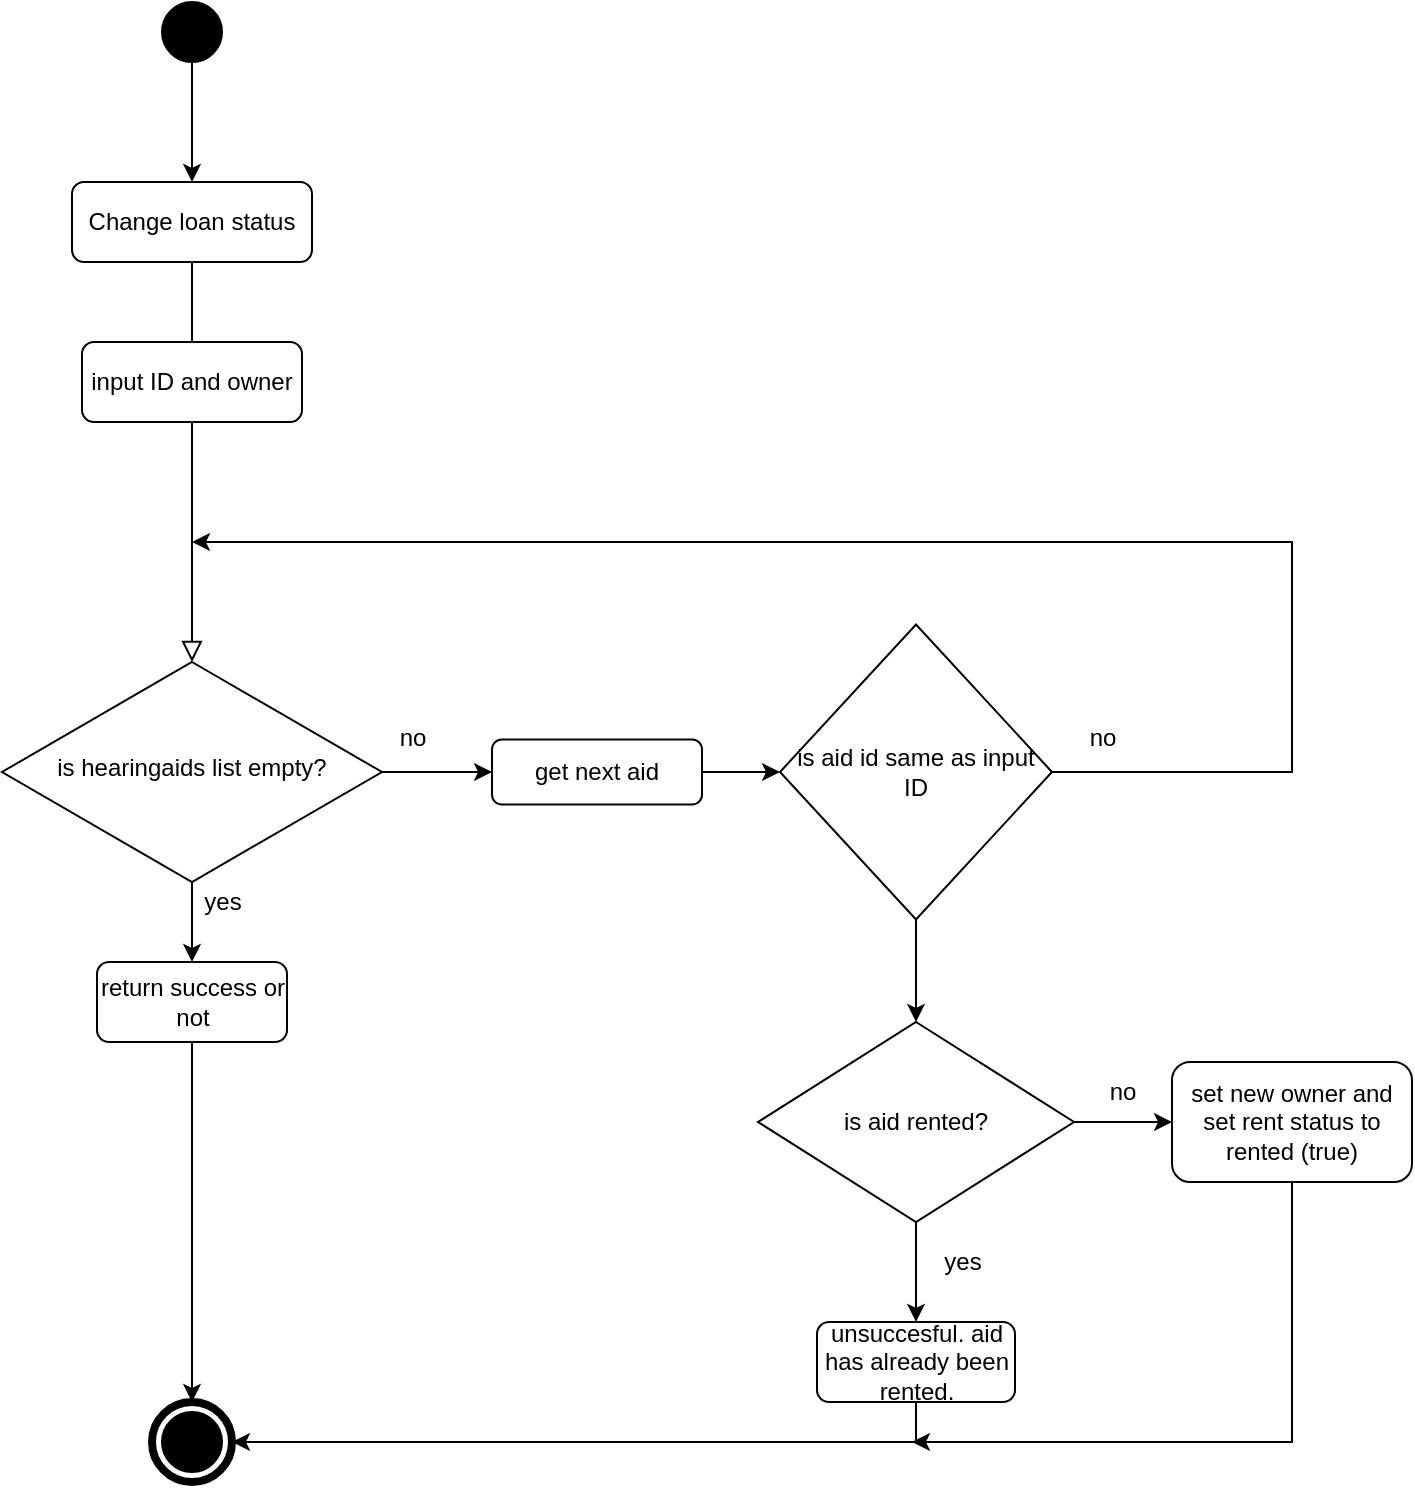 <mxfile version="15.8.7" type="device"><diagram id="C5RBs43oDa-KdzZeNtuy" name="Page-1"><mxGraphModel dx="1102" dy="857" grid="1" gridSize="10" guides="1" tooltips="1" connect="1" arrows="1" fold="1" page="1" pageScale="1" pageWidth="827" pageHeight="1169" math="0" shadow="0"><root><mxCell id="WIyWlLk6GJQsqaUBKTNV-0"/><mxCell id="WIyWlLk6GJQsqaUBKTNV-1" parent="WIyWlLk6GJQsqaUBKTNV-0"/><mxCell id="WIyWlLk6GJQsqaUBKTNV-2" value="" style="rounded=0;html=1;jettySize=auto;orthogonalLoop=1;fontSize=11;endArrow=block;endFill=0;endSize=8;strokeWidth=1;shadow=0;labelBackgroundColor=none;edgeStyle=orthogonalEdgeStyle;startArrow=none;" parent="WIyWlLk6GJQsqaUBKTNV-1" source="LYmrWtZqxE3503KyFAAm-2" target="WIyWlLk6GJQsqaUBKTNV-6" edge="1"><mxGeometry relative="1" as="geometry"><Array as="points"><mxPoint x="200" y="340"/><mxPoint x="200" y="340"/></Array></mxGeometry></mxCell><mxCell id="WIyWlLk6GJQsqaUBKTNV-3" value="Change loan status" style="rounded=1;whiteSpace=wrap;html=1;fontSize=12;glass=0;strokeWidth=1;shadow=0;" parent="WIyWlLk6GJQsqaUBKTNV-1" vertex="1"><mxGeometry x="140" y="130" width="120" height="40" as="geometry"/></mxCell><mxCell id="LYmrWtZqxE3503KyFAAm-31" style="edgeStyle=orthogonalEdgeStyle;rounded=0;orthogonalLoop=1;jettySize=auto;html=1;" edge="1" parent="WIyWlLk6GJQsqaUBKTNV-1" source="WIyWlLk6GJQsqaUBKTNV-6" target="LYmrWtZqxE3503KyFAAm-30"><mxGeometry relative="1" as="geometry"/></mxCell><mxCell id="LYmrWtZqxE3503KyFAAm-42" style="edgeStyle=orthogonalEdgeStyle;rounded=0;orthogonalLoop=1;jettySize=auto;html=1;" edge="1" parent="WIyWlLk6GJQsqaUBKTNV-1" source="WIyWlLk6GJQsqaUBKTNV-6" target="LYmrWtZqxE3503KyFAAm-41"><mxGeometry relative="1" as="geometry"/></mxCell><mxCell id="WIyWlLk6GJQsqaUBKTNV-6" value="is hearingaids list empty?" style="rhombus;whiteSpace=wrap;html=1;shadow=0;fontFamily=Helvetica;fontSize=12;align=center;strokeWidth=1;spacing=6;spacingTop=-4;" parent="WIyWlLk6GJQsqaUBKTNV-1" vertex="1"><mxGeometry x="105" y="370" width="190" height="110" as="geometry"/></mxCell><mxCell id="LYmrWtZqxE3503KyFAAm-1" style="edgeStyle=orthogonalEdgeStyle;rounded=0;orthogonalLoop=1;jettySize=auto;html=1;" edge="1" parent="WIyWlLk6GJQsqaUBKTNV-1" source="LYmrWtZqxE3503KyFAAm-0" target="WIyWlLk6GJQsqaUBKTNV-3"><mxGeometry relative="1" as="geometry"/></mxCell><mxCell id="LYmrWtZqxE3503KyFAAm-0" value="" style="ellipse;whiteSpace=wrap;html=1;aspect=fixed;fillColor=#000000;" vertex="1" parent="WIyWlLk6GJQsqaUBKTNV-1"><mxGeometry x="185" y="40" width="30" height="30" as="geometry"/></mxCell><mxCell id="LYmrWtZqxE3503KyFAAm-2" value="input ID and owner" style="rounded=1;whiteSpace=wrap;html=1;fillColor=#FFFFFF;" vertex="1" parent="WIyWlLk6GJQsqaUBKTNV-1"><mxGeometry x="145" y="210" width="110" height="40" as="geometry"/></mxCell><mxCell id="LYmrWtZqxE3503KyFAAm-3" value="" style="rounded=0;html=1;jettySize=auto;orthogonalLoop=1;fontSize=11;endArrow=none;endFill=0;endSize=8;strokeWidth=1;shadow=0;labelBackgroundColor=none;edgeStyle=orthogonalEdgeStyle;" edge="1" parent="WIyWlLk6GJQsqaUBKTNV-1" source="WIyWlLk6GJQsqaUBKTNV-3" target="LYmrWtZqxE3503KyFAAm-2"><mxGeometry relative="1" as="geometry"><mxPoint x="200" y="170" as="sourcePoint"/><mxPoint x="200" y="440" as="targetPoint"/></mxGeometry></mxCell><mxCell id="LYmrWtZqxE3503KyFAAm-15" style="edgeStyle=orthogonalEdgeStyle;rounded=0;orthogonalLoop=1;jettySize=auto;html=1;" edge="1" parent="WIyWlLk6GJQsqaUBKTNV-1" source="LYmrWtZqxE3503KyFAAm-4"><mxGeometry relative="1" as="geometry"><mxPoint x="200" y="310" as="targetPoint"/><Array as="points"><mxPoint x="750" y="425"/><mxPoint x="750" y="310"/></Array></mxGeometry></mxCell><mxCell id="LYmrWtZqxE3503KyFAAm-51" style="edgeStyle=orthogonalEdgeStyle;rounded=0;orthogonalLoop=1;jettySize=auto;html=1;entryX=0.5;entryY=0;entryDx=0;entryDy=0;" edge="1" parent="WIyWlLk6GJQsqaUBKTNV-1" source="LYmrWtZqxE3503KyFAAm-4" target="LYmrWtZqxE3503KyFAAm-50"><mxGeometry relative="1" as="geometry"/></mxCell><mxCell id="LYmrWtZqxE3503KyFAAm-4" value="is aid id same as input ID" style="rhombus;whiteSpace=wrap;html=1;fillColor=#FFFFFF;" vertex="1" parent="WIyWlLk6GJQsqaUBKTNV-1"><mxGeometry x="494" y="351.25" width="136" height="147.5" as="geometry"/></mxCell><mxCell id="LYmrWtZqxE3503KyFAAm-19" value="no&lt;br&gt;" style="text;html=1;align=center;verticalAlign=middle;resizable=0;points=[];autosize=1;strokeColor=none;fillColor=none;" vertex="1" parent="WIyWlLk6GJQsqaUBKTNV-1"><mxGeometry x="295" y="397.5" width="30" height="20" as="geometry"/></mxCell><mxCell id="LYmrWtZqxE3503KyFAAm-20" value="yes" style="text;html=1;align=center;verticalAlign=middle;resizable=0;points=[];autosize=1;strokeColor=none;fillColor=none;" vertex="1" parent="WIyWlLk6GJQsqaUBKTNV-1"><mxGeometry x="200" y="480" width="30" height="20" as="geometry"/></mxCell><mxCell id="LYmrWtZqxE3503KyFAAm-32" style="edgeStyle=orthogonalEdgeStyle;rounded=0;orthogonalLoop=1;jettySize=auto;html=1;" edge="1" parent="WIyWlLk6GJQsqaUBKTNV-1" source="LYmrWtZqxE3503KyFAAm-30"><mxGeometry relative="1" as="geometry"><mxPoint x="200" y="740" as="targetPoint"/></mxGeometry></mxCell><mxCell id="LYmrWtZqxE3503KyFAAm-30" value="return success or not" style="rounded=1;whiteSpace=wrap;html=1;fillColor=#FFFFFF;" vertex="1" parent="WIyWlLk6GJQsqaUBKTNV-1"><mxGeometry x="152.5" y="520" width="95" height="40" as="geometry"/></mxCell><mxCell id="LYmrWtZqxE3503KyFAAm-35" value="" style="ellipse;whiteSpace=wrap;html=1;aspect=fixed;fillColor=#FFFFFF;strokeWidth=4;" vertex="1" parent="WIyWlLk6GJQsqaUBKTNV-1"><mxGeometry x="180" y="740" width="40" height="40" as="geometry"/></mxCell><mxCell id="LYmrWtZqxE3503KyFAAm-33" value="" style="ellipse;whiteSpace=wrap;html=1;aspect=fixed;fillColor=#000000;" vertex="1" parent="WIyWlLk6GJQsqaUBKTNV-1"><mxGeometry x="185" y="745" width="30" height="30" as="geometry"/></mxCell><mxCell id="LYmrWtZqxE3503KyFAAm-39" value="yes" style="text;html=1;align=center;verticalAlign=middle;resizable=0;points=[];autosize=1;strokeColor=none;fillColor=none;" vertex="1" parent="WIyWlLk6GJQsqaUBKTNV-1"><mxGeometry x="570" y="660" width="30" height="20" as="geometry"/></mxCell><mxCell id="LYmrWtZqxE3503KyFAAm-43" style="edgeStyle=orthogonalEdgeStyle;rounded=0;orthogonalLoop=1;jettySize=auto;html=1;entryX=0;entryY=0.5;entryDx=0;entryDy=0;" edge="1" parent="WIyWlLk6GJQsqaUBKTNV-1" source="LYmrWtZqxE3503KyFAAm-41" target="LYmrWtZqxE3503KyFAAm-4"><mxGeometry relative="1" as="geometry"><mxPoint x="490" y="424" as="targetPoint"/></mxGeometry></mxCell><mxCell id="LYmrWtZqxE3503KyFAAm-41" value="get next aid" style="rounded=1;whiteSpace=wrap;html=1;strokeWidth=1;fillColor=#FFFFFF;" vertex="1" parent="WIyWlLk6GJQsqaUBKTNV-1"><mxGeometry x="350" y="408.75" width="105" height="32.5" as="geometry"/></mxCell><mxCell id="LYmrWtZqxE3503KyFAAm-49" value="no&lt;br&gt;" style="text;html=1;align=center;verticalAlign=middle;resizable=0;points=[];autosize=1;strokeColor=none;fillColor=none;" vertex="1" parent="WIyWlLk6GJQsqaUBKTNV-1"><mxGeometry x="640" y="397.5" width="30" height="20" as="geometry"/></mxCell><mxCell id="LYmrWtZqxE3503KyFAAm-53" style="edgeStyle=orthogonalEdgeStyle;rounded=0;orthogonalLoop=1;jettySize=auto;html=1;entryX=0.5;entryY=0;entryDx=0;entryDy=0;" edge="1" parent="WIyWlLk6GJQsqaUBKTNV-1" source="LYmrWtZqxE3503KyFAAm-50" target="LYmrWtZqxE3503KyFAAm-52"><mxGeometry relative="1" as="geometry"/></mxCell><mxCell id="LYmrWtZqxE3503KyFAAm-55" style="edgeStyle=orthogonalEdgeStyle;rounded=0;orthogonalLoop=1;jettySize=auto;html=1;entryX=0;entryY=0.5;entryDx=0;entryDy=0;" edge="1" parent="WIyWlLk6GJQsqaUBKTNV-1" source="LYmrWtZqxE3503KyFAAm-50" target="LYmrWtZqxE3503KyFAAm-54"><mxGeometry relative="1" as="geometry"/></mxCell><mxCell id="LYmrWtZqxE3503KyFAAm-50" value="is aid rented?" style="rhombus;whiteSpace=wrap;html=1;strokeWidth=1;fillColor=#FFFFFF;" vertex="1" parent="WIyWlLk6GJQsqaUBKTNV-1"><mxGeometry x="483" y="550" width="158" height="100" as="geometry"/></mxCell><mxCell id="LYmrWtZqxE3503KyFAAm-57" style="edgeStyle=orthogonalEdgeStyle;rounded=0;orthogonalLoop=1;jettySize=auto;html=1;entryX=1;entryY=0.5;entryDx=0;entryDy=0;exitX=0.5;exitY=1;exitDx=0;exitDy=0;" edge="1" parent="WIyWlLk6GJQsqaUBKTNV-1" source="LYmrWtZqxE3503KyFAAm-52" target="LYmrWtZqxE3503KyFAAm-35"><mxGeometry relative="1" as="geometry"><mxPoint x="562" y="780" as="targetPoint"/><Array as="points"><mxPoint x="562" y="760"/><mxPoint x="220" y="760"/></Array></mxGeometry></mxCell><mxCell id="LYmrWtZqxE3503KyFAAm-52" value="unsuccesful. aid has already been rented." style="rounded=1;whiteSpace=wrap;html=1;strokeWidth=1;fillColor=#FFFFFF;" vertex="1" parent="WIyWlLk6GJQsqaUBKTNV-1"><mxGeometry x="512.5" y="700" width="99" height="40" as="geometry"/></mxCell><mxCell id="LYmrWtZqxE3503KyFAAm-58" style="edgeStyle=orthogonalEdgeStyle;rounded=0;orthogonalLoop=1;jettySize=auto;html=1;" edge="1" parent="WIyWlLk6GJQsqaUBKTNV-1" source="LYmrWtZqxE3503KyFAAm-54"><mxGeometry relative="1" as="geometry"><mxPoint x="560" y="760" as="targetPoint"/><Array as="points"><mxPoint x="750" y="760"/></Array></mxGeometry></mxCell><mxCell id="LYmrWtZqxE3503KyFAAm-54" value="set new owner and set rent status to rented (true)" style="rounded=1;whiteSpace=wrap;html=1;strokeWidth=1;fillColor=#FFFFFF;" vertex="1" parent="WIyWlLk6GJQsqaUBKTNV-1"><mxGeometry x="690" y="570" width="120" height="60" as="geometry"/></mxCell><mxCell id="LYmrWtZqxE3503KyFAAm-56" value="no&lt;br&gt;" style="text;html=1;align=center;verticalAlign=middle;resizable=0;points=[];autosize=1;strokeColor=none;fillColor=none;" vertex="1" parent="WIyWlLk6GJQsqaUBKTNV-1"><mxGeometry x="650" y="575" width="30" height="20" as="geometry"/></mxCell></root></mxGraphModel></diagram></mxfile>